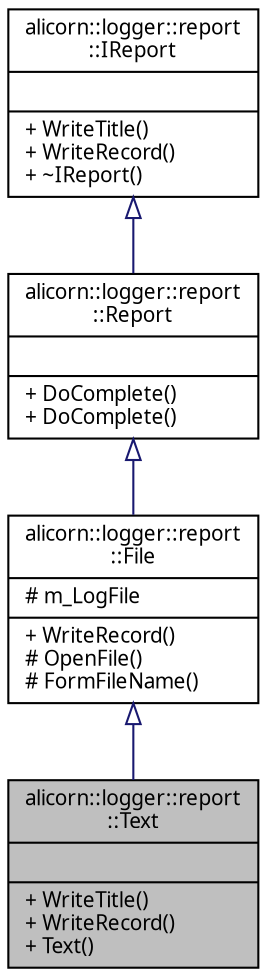 digraph "alicorn::logger::report::Text"
{
 // INTERACTIVE_SVG=YES
  edge [fontname="Verdana",fontsize="10",labelfontname="Verdana",labelfontsize="10"];
  node [fontname="Verdana",fontsize="10",shape=record];
  Node1 [label="{alicorn::logger::report\l::Text\n||+ WriteTitle()\l+ WriteRecord()\l+ Text()\l}",height=0.2,width=0.4,color="black", fillcolor="grey75", style="filled", fontcolor="black"];
  Node2 -> Node1 [dir="back",color="midnightblue",fontsize="10",style="solid",arrowtail="onormal",fontname="Verdana"];
  Node2 [label="{alicorn::logger::report\l::File\n|# m_LogFile\l|+ WriteRecord()\l# OpenFile()\l# FormFileName()\l}",height=0.2,width=0.4,color="black", fillcolor="white", style="filled",URL="$a00087.html",tooltip="Класс входит в Проект Logger   Базовый класс формирователей отчета на основе файла. "];
  Node3 -> Node2 [dir="back",color="midnightblue",fontsize="10",style="solid",arrowtail="onormal",fontname="Verdana"];
  Node3 [label="{alicorn::logger::report\l::Report\n||+ DoComplete()\l+ DoComplete()\l}",height=0.2,width=0.4,color="black", fillcolor="white", style="filled",URL="$a00129.html",tooltip="Класс входит в Проект Logger   Вспомогательный класс для обеспечения интерфейса, необходимого для уст..."];
  Node4 -> Node3 [dir="back",color="midnightblue",fontsize="10",style="solid",arrowtail="onormal",fontname="Verdana"];
  Node4 [label="{alicorn::logger::report\l::IReport\n||+ WriteTitle()\l+ WriteRecord()\l+ ~IReport()\l}",height=0.2,width=0.4,color="black", fillcolor="white", style="filled",URL="$a00099.html",tooltip="Класс входит в Проект Logger   Интерфейсный класс конкретных формирователей отчетов. "];
}
